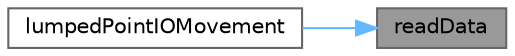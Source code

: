 digraph "readData"
{
 // LATEX_PDF_SIZE
  bgcolor="transparent";
  edge [fontname=Helvetica,fontsize=10,labelfontname=Helvetica,labelfontsize=10];
  node [fontname=Helvetica,fontsize=10,shape=box,height=0.2,width=0.4];
  rankdir="RL";
  Node1 [id="Node000001",label="readData",height=0.2,width=0.4,color="gray40", fillcolor="grey60", style="filled", fontcolor="black",tooltip=" "];
  Node1 -> Node2 [id="edge1_Node000001_Node000002",dir="back",color="steelblue1",style="solid",tooltip=" "];
  Node2 [id="Node000002",label="lumpedPointIOMovement",height=0.2,width=0.4,color="grey40", fillcolor="white", style="filled",URL="$classFoam_1_1lumpedPointIOMovement.html#a44a46cbeb65e77a5f89bbedc1df5742f",tooltip=" "];
}
